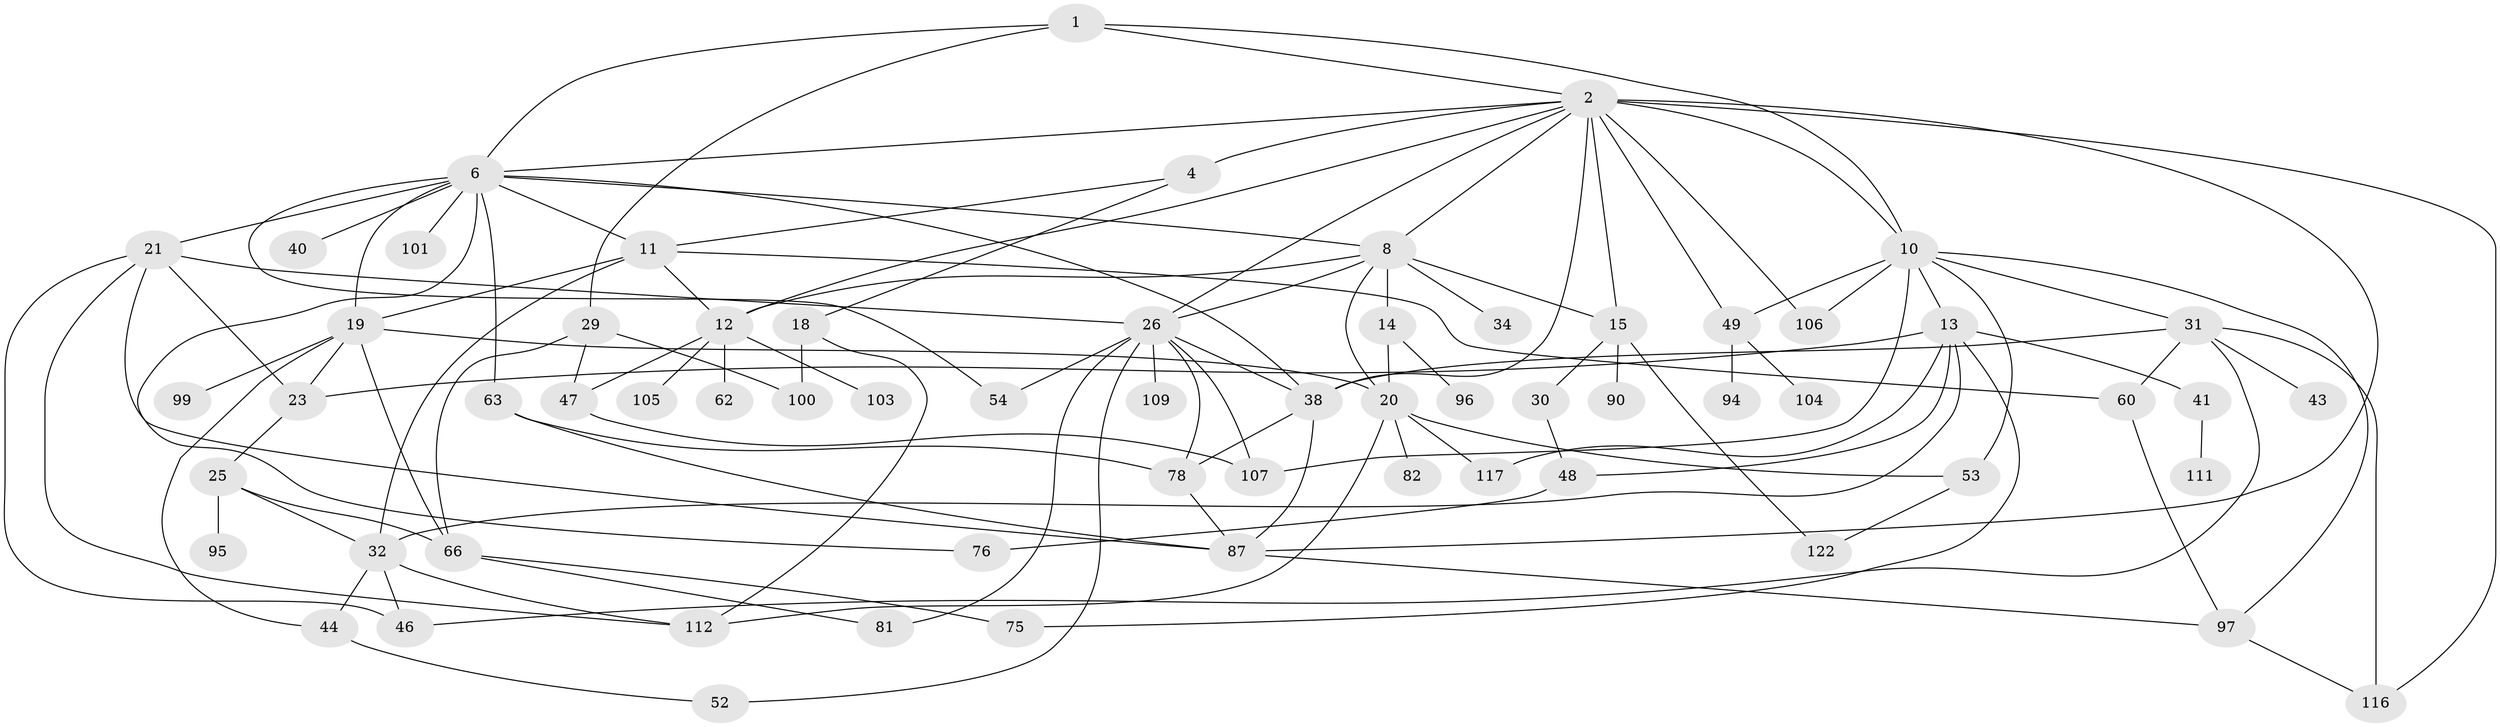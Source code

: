 // original degree distribution, {4: 0.12403100775193798, 5: 0.07751937984496124, 3: 0.29457364341085274, 7: 0.023255813953488372, 9: 0.007751937984496124, 6: 0.023255813953488372, 2: 0.24031007751937986, 8: 0.007751937984496124, 1: 0.20155038759689922}
// Generated by graph-tools (version 1.1) at 2025/16/03/04/25 18:16:52]
// undirected, 64 vertices, 116 edges
graph export_dot {
graph [start="1"]
  node [color=gray90,style=filled];
  1;
  2 [super="+3+5"];
  4;
  6 [super="+79+9+16"];
  8 [super="+110"];
  10 [super="+72+42+39"];
  11 [super="+114+67"];
  12 [super="+61"];
  13 [super="+51+24"];
  14;
  15 [super="+36"];
  18;
  19 [super="+27+59+93"];
  20 [super="+50+71"];
  21 [super="+83"];
  23 [super="+77"];
  25 [super="+70"];
  26 [super="+73+89+35"];
  29 [super="+57"];
  30 [super="+45"];
  31 [super="+37+113"];
  32 [super="+69"];
  34;
  38 [super="+58+84"];
  40;
  41;
  43;
  44;
  46 [super="+55"];
  47 [super="+56"];
  48;
  49 [super="+68"];
  52 [super="+86"];
  53;
  54 [super="+80"];
  60 [super="+128+115"];
  62;
  63 [super="+65+102"];
  66 [super="+74"];
  75;
  76;
  78 [super="+92"];
  81;
  82;
  87 [super="+126"];
  90 [super="+98"];
  94;
  95;
  96;
  97 [super="+120"];
  99;
  100 [super="+118"];
  101;
  103;
  104;
  105;
  106;
  107;
  109;
  111 [super="+125"];
  112 [super="+121"];
  116;
  117;
  122;
  1 -- 2;
  1 -- 6;
  1 -- 29;
  1 -- 10;
  2 -- 87;
  2 -- 49;
  2 -- 4;
  2 -- 8;
  2 -- 6;
  2 -- 12;
  2 -- 26;
  2 -- 116;
  2 -- 38;
  2 -- 106;
  2 -- 10 [weight=2];
  2 -- 15;
  4 -- 11;
  4 -- 18;
  6 -- 101;
  6 -- 38;
  6 -- 8;
  6 -- 40;
  6 -- 11;
  6 -- 21;
  6 -- 63;
  6 -- 54;
  6 -- 19 [weight=2];
  6 -- 76;
  8 -- 14;
  8 -- 34;
  8 -- 20;
  8 -- 26;
  8 -- 15;
  8 -- 12;
  10 -- 13;
  10 -- 31;
  10 -- 97;
  10 -- 106;
  10 -- 107;
  10 -- 53;
  10 -- 49;
  11 -- 12;
  11 -- 19 [weight=2];
  11 -- 32;
  11 -- 60;
  12 -- 47;
  12 -- 103;
  12 -- 105;
  12 -- 62;
  13 -- 41;
  13 -- 48;
  13 -- 75;
  13 -- 117;
  13 -- 32;
  13 -- 23;
  14 -- 96;
  14 -- 20;
  15 -- 30;
  15 -- 90;
  15 -- 122;
  18 -- 100;
  18 -- 112;
  19 -- 20;
  19 -- 44;
  19 -- 99;
  19 -- 66;
  19 -- 23;
  20 -- 82;
  20 -- 117;
  20 -- 112;
  20 -- 53;
  21 -- 23;
  21 -- 26;
  21 -- 46;
  21 -- 87;
  21 -- 112;
  23 -- 25;
  25 -- 66 [weight=2];
  25 -- 95;
  25 -- 32;
  26 -- 52;
  26 -- 54;
  26 -- 109;
  26 -- 81;
  26 -- 38;
  26 -- 107;
  26 -- 78;
  29 -- 66;
  29 -- 100;
  29 -- 47;
  30 -- 48;
  31 -- 46;
  31 -- 116;
  31 -- 43;
  31 -- 60;
  31 -- 38;
  32 -- 112;
  32 -- 46;
  32 -- 44;
  38 -- 78;
  38 -- 87;
  41 -- 111;
  44 -- 52;
  47 -- 107;
  48 -- 76;
  49 -- 104;
  49 -- 94;
  53 -- 122;
  60 -- 97;
  63 -- 87;
  63 -- 78;
  66 -- 75;
  66 -- 81;
  78 -- 87;
  87 -- 97;
  97 -- 116;
}
